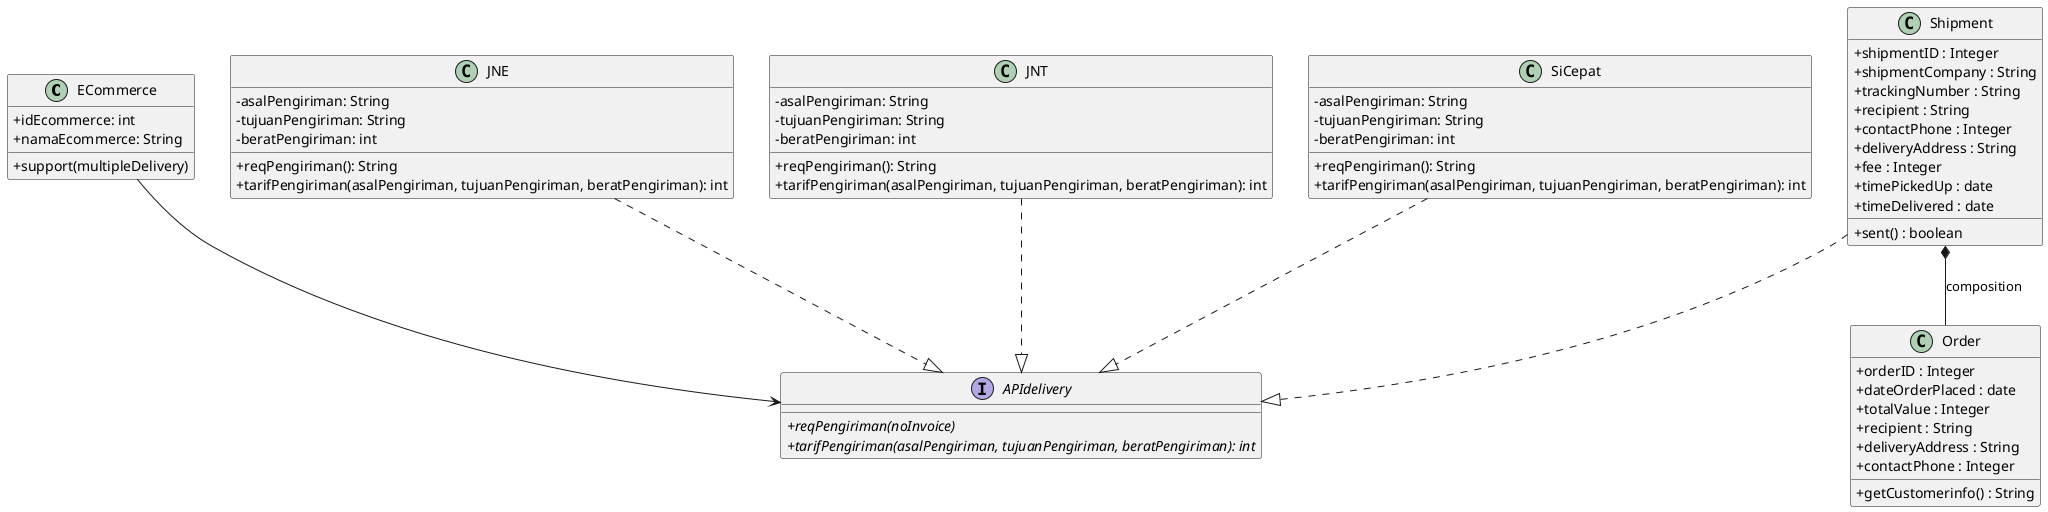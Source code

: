 @startuml

skinparam classAttributeIconSize 0
/'
menonaktifkan skin bawaan dari plantUML untuk access modifier (public, private, protected)
'/

class ECommerce{
    'atribut'
    +idEcommerce: int
    +namaEcommerce: String
    
    'method'
    +support(multipleDelivery)
}

class JNE{
    'atribut'
    -asalPengiriman: String
    -tujuanPengiriman: String
    -beratPengiriman: int

    'method'
    +reqPengiriman(): String
    +tarifPengiriman(asalPengiriman, tujuanPengiriman, beratPengiriman): int
}

class JNT{
    'atribut'
    -asalPengiriman: String
    -tujuanPengiriman: String
    -beratPengiriman: int

    'method'
    +reqPengiriman(): String
    +tarifPengiriman(asalPengiriman, tujuanPengiriman, beratPengiriman): int
}

class SiCepat{
    'atribut'
    -asalPengiriman: String
    -tujuanPengiriman: String
    -beratPengiriman: int

    'method'
    +reqPengiriman(): String
    +tarifPengiriman(asalPengiriman, tujuanPengiriman, beratPengiriman): int
}

interface APIdelivery {
    'method'
    +{abstract} reqPengiriman(noInvoice)
    +{abstract} tarifPengiriman(asalPengiriman, tujuanPengiriman, beratPengiriman): int
}

JNE ..|> APIdelivery
JNT ..|> APIdelivery
SiCepat ..|> APIdelivery
ECommerce --> APIdelivery
Shipment ..|>APIdelivery

Shipment *-- Order : composition

class Order {
   +orderID : Integer
   +dateOrderPlaced : date
   +totalValue : Integer
   +recipient : String
   +deliveryAddress : String
   +contactPhone : Integer
   +getCustomerinfo() : String
}

class Shipment {
   +shipmentID : Integer
   +shipmentCompany : String
   +trackingNumber : String
   +recipient : String
   +contactPhone : Integer
   +deliveryAddress : String
   +fee : Integer
   +timePickedUp : date
   +timeDelivered : date
   +sent() : boolean
}


@enduml

